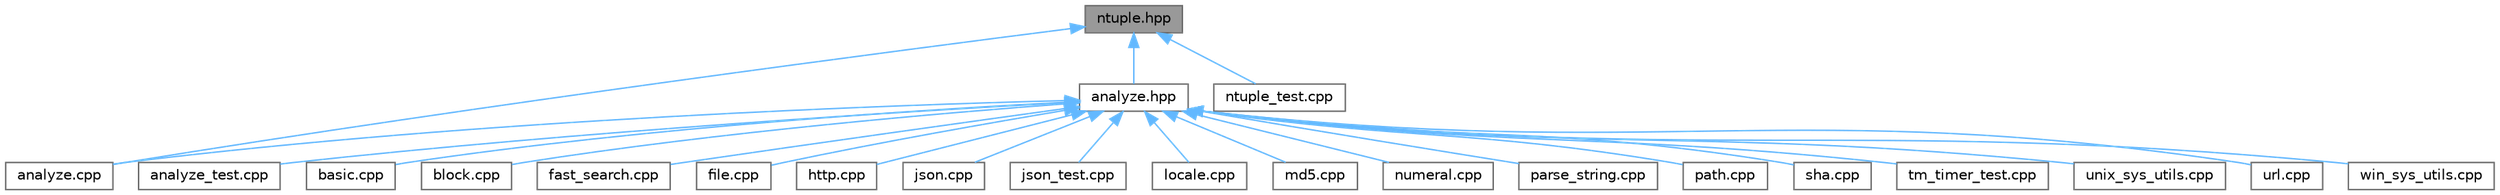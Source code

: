 digraph "ntuple.hpp"
{
 // LATEX_PDF_SIZE
  bgcolor="transparent";
  edge [fontname=Helvetica,fontsize=10,labelfontname=Helvetica,labelfontsize=10];
  node [fontname=Helvetica,fontsize=10,shape=box,height=0.2,width=0.4];
  Node1 [label="ntuple.hpp",height=0.2,width=0.4,color="gray40", fillcolor="grey60", style="filled", fontcolor="black",tooltip=" "];
  Node1 -> Node2 [dir="back",color="steelblue1",style="solid"];
  Node2 [label="analyze.cpp",height=0.2,width=0.4,color="grey40", fillcolor="white", style="filled",URL="$analyze_8cpp.html",tooltip=" "];
  Node1 -> Node3 [dir="back",color="steelblue1",style="solid"];
  Node3 [label="analyze.hpp",height=0.2,width=0.4,color="grey40", fillcolor="white", style="filled",URL="$analyze_8hpp.html",tooltip=" "];
  Node3 -> Node2 [dir="back",color="steelblue1",style="solid"];
  Node3 -> Node4 [dir="back",color="steelblue1",style="solid"];
  Node4 [label="analyze_test.cpp",height=0.2,width=0.4,color="grey40", fillcolor="white", style="filled",URL="$analyze__test_8cpp.html",tooltip=" "];
  Node3 -> Node5 [dir="back",color="steelblue1",style="solid"];
  Node5 [label="basic.cpp",height=0.2,width=0.4,color="grey40", fillcolor="white", style="filled",URL="$basic_8cpp.html",tooltip=" "];
  Node3 -> Node6 [dir="back",color="steelblue1",style="solid"];
  Node6 [label="block.cpp",height=0.2,width=0.4,color="grey40", fillcolor="white", style="filled",URL="$block_8cpp.html",tooltip=" "];
  Node3 -> Node7 [dir="back",color="steelblue1",style="solid"];
  Node7 [label="fast_search.cpp",height=0.2,width=0.4,color="grey40", fillcolor="white", style="filled",URL="$fast__search_8cpp.html",tooltip=" "];
  Node3 -> Node8 [dir="back",color="steelblue1",style="solid"];
  Node8 [label="file.cpp",height=0.2,width=0.4,color="grey40", fillcolor="white", style="filled",URL="$file_8cpp.html",tooltip=" "];
  Node3 -> Node9 [dir="back",color="steelblue1",style="solid"];
  Node9 [label="http.cpp",height=0.2,width=0.4,color="grey40", fillcolor="white", style="filled",URL="$http_8cpp.html",tooltip=" "];
  Node3 -> Node10 [dir="back",color="steelblue1",style="solid"];
  Node10 [label="json.cpp",height=0.2,width=0.4,color="grey40", fillcolor="white", style="filled",URL="$json_8cpp.html",tooltip=" "];
  Node3 -> Node11 [dir="back",color="steelblue1",style="solid"];
  Node11 [label="json_test.cpp",height=0.2,width=0.4,color="grey40", fillcolor="white", style="filled",URL="$json__test_8cpp.html",tooltip=" "];
  Node3 -> Node12 [dir="back",color="steelblue1",style="solid"];
  Node12 [label="locale.cpp",height=0.2,width=0.4,color="grey40", fillcolor="white", style="filled",URL="$locale_8cpp.html",tooltip=" "];
  Node3 -> Node13 [dir="back",color="steelblue1",style="solid"];
  Node13 [label="md5.cpp",height=0.2,width=0.4,color="grey40", fillcolor="white", style="filled",URL="$md5_8cpp.html",tooltip=" "];
  Node3 -> Node14 [dir="back",color="steelblue1",style="solid"];
  Node14 [label="numeral.cpp",height=0.2,width=0.4,color="grey40", fillcolor="white", style="filled",URL="$numeral_8cpp.html",tooltip=" "];
  Node3 -> Node15 [dir="back",color="steelblue1",style="solid"];
  Node15 [label="parse_string.cpp",height=0.2,width=0.4,color="grey40", fillcolor="white", style="filled",URL="$parse__string_8cpp.html",tooltip=" "];
  Node3 -> Node16 [dir="back",color="steelblue1",style="solid"];
  Node16 [label="path.cpp",height=0.2,width=0.4,color="grey40", fillcolor="white", style="filled",URL="$path_8cpp.html",tooltip=" "];
  Node3 -> Node17 [dir="back",color="steelblue1",style="solid"];
  Node17 [label="sha.cpp",height=0.2,width=0.4,color="grey40", fillcolor="white", style="filled",URL="$sha_8cpp.html",tooltip=" "];
  Node3 -> Node18 [dir="back",color="steelblue1",style="solid"];
  Node18 [label="tm_timer_test.cpp",height=0.2,width=0.4,color="grey40", fillcolor="white", style="filled",URL="$tm__timer__test_8cpp.html",tooltip=" "];
  Node3 -> Node19 [dir="back",color="steelblue1",style="solid"];
  Node19 [label="unix_sys_utils.cpp",height=0.2,width=0.4,color="grey40", fillcolor="white", style="filled",URL="$unix__sys__utils_8cpp.html",tooltip=" "];
  Node3 -> Node20 [dir="back",color="steelblue1",style="solid"];
  Node20 [label="url.cpp",height=0.2,width=0.4,color="grey40", fillcolor="white", style="filled",URL="$url_8cpp.html",tooltip=" "];
  Node3 -> Node21 [dir="back",color="steelblue1",style="solid"];
  Node21 [label="win_sys_utils.cpp",height=0.2,width=0.4,color="grey40", fillcolor="white", style="filled",URL="$win__sys__utils_8cpp.html",tooltip=" "];
  Node1 -> Node22 [dir="back",color="steelblue1",style="solid"];
  Node22 [label="ntuple_test.cpp",height=0.2,width=0.4,color="grey40", fillcolor="white", style="filled",URL="$ntuple__test_8cpp.html",tooltip=" "];
}
